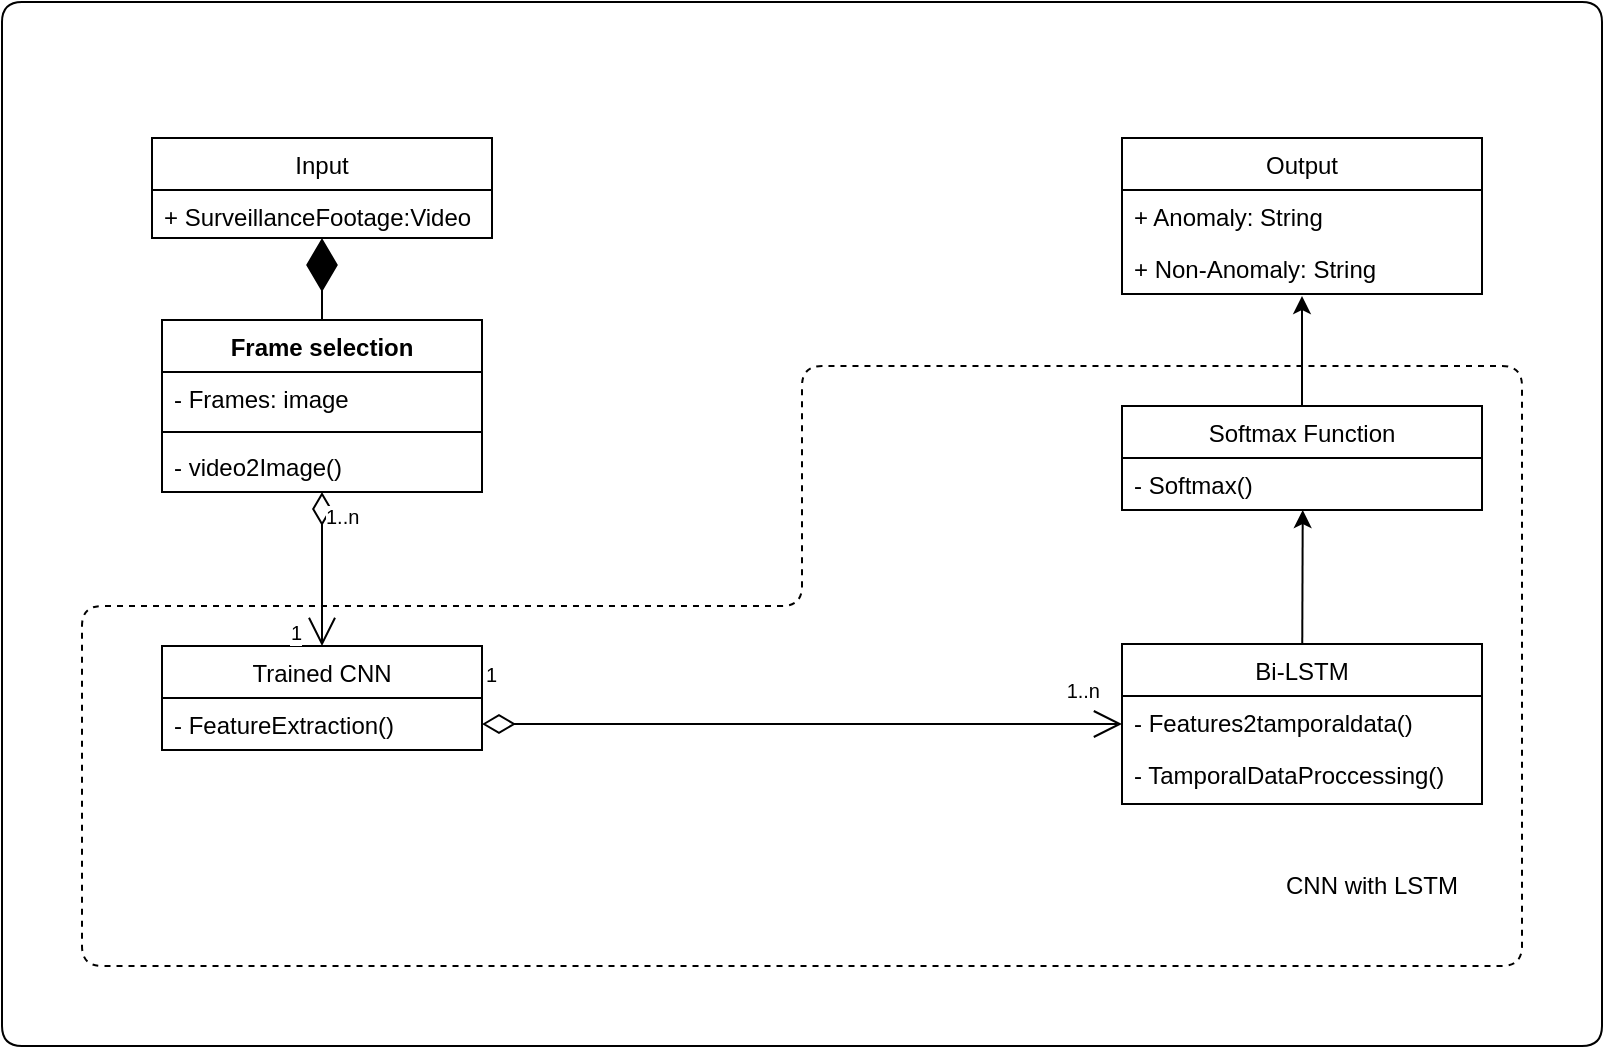 <mxfile version="12.8.5" type="google"><diagram id="ism4hYOr8YWho-Goxqhq" name="Page-1"><mxGraphModel dx="868" dy="478" grid="1" gridSize="10" guides="1" tooltips="1" connect="1" arrows="1" fold="1" page="1" pageScale="1" pageWidth="850" pageHeight="1100" math="0" shadow="0"><root><mxCell id="0"/><mxCell id="1" parent="0"/><mxCell id="UvN-qHlMuXMFT4mDcHA_-1" value="Input" style="swimlane;fontStyle=0;childLayout=stackLayout;horizontal=1;startSize=26;fillColor=none;horizontalStack=0;resizeParent=1;resizeParentMax=0;resizeLast=0;collapsible=1;marginBottom=0;" parent="1" vertex="1"><mxGeometry x="115" y="146" width="170" height="50" as="geometry"/></mxCell><mxCell id="UvN-qHlMuXMFT4mDcHA_-2" value="+ SurveillanceFootage:Video" style="text;strokeColor=none;fillColor=none;align=left;verticalAlign=top;spacingLeft=4;spacingRight=4;overflow=hidden;rotatable=0;points=[[0,0.5],[1,0.5]];portConstraint=eastwest;" parent="UvN-qHlMuXMFT4mDcHA_-1" vertex="1"><mxGeometry y="26" width="170" height="24" as="geometry"/></mxCell><mxCell id="UvN-qHlMuXMFT4mDcHA_-13" value="Trained CNN" style="swimlane;fontStyle=0;childLayout=stackLayout;horizontal=1;startSize=26;fillColor=none;horizontalStack=0;resizeParent=1;resizeParentMax=0;resizeLast=0;collapsible=1;marginBottom=0;" parent="1" vertex="1"><mxGeometry x="120" y="400" width="160" height="52" as="geometry"/></mxCell><mxCell id="UvN-qHlMuXMFT4mDcHA_-14" value="- FeatureExtraction() " style="text;strokeColor=none;fillColor=none;align=left;verticalAlign=top;spacingLeft=4;spacingRight=4;overflow=hidden;rotatable=0;points=[[0,0.5],[1,0.5]];portConstraint=eastwest;" parent="UvN-qHlMuXMFT4mDcHA_-13" vertex="1"><mxGeometry y="26" width="160" height="26" as="geometry"/></mxCell><mxCell id="UvN-qHlMuXMFT4mDcHA_-25" value="Softmax Function" style="swimlane;fontStyle=0;childLayout=stackLayout;horizontal=1;startSize=26;fillColor=none;horizontalStack=0;resizeParent=1;resizeParentMax=0;resizeLast=0;collapsible=1;marginBottom=0;" parent="1" vertex="1"><mxGeometry x="600" y="280" width="180" height="52" as="geometry"/></mxCell><mxCell id="UvN-qHlMuXMFT4mDcHA_-26" value="- Softmax()" style="text;strokeColor=none;fillColor=none;align=left;verticalAlign=top;spacingLeft=4;spacingRight=4;overflow=hidden;rotatable=0;points=[[0,0.5],[1,0.5]];portConstraint=eastwest;" parent="UvN-qHlMuXMFT4mDcHA_-25" vertex="1"><mxGeometry y="26" width="180" height="26" as="geometry"/></mxCell><mxCell id="UvN-qHlMuXMFT4mDcHA_-29" value="Bi-LSTM" style="swimlane;fontStyle=0;childLayout=stackLayout;horizontal=1;startSize=26;fillColor=none;horizontalStack=0;resizeParent=1;resizeParentMax=0;resizeLast=0;collapsible=1;marginBottom=0;" parent="1" vertex="1"><mxGeometry x="600" y="399" width="180" height="80" as="geometry"/></mxCell><mxCell id="UvN-qHlMuXMFT4mDcHA_-30" value="- Features2tamporaldata()" style="text;strokeColor=none;fillColor=none;align=left;verticalAlign=top;spacingLeft=4;spacingRight=4;overflow=hidden;rotatable=0;points=[[0,0.5],[1,0.5]];portConstraint=eastwest;" parent="UvN-qHlMuXMFT4mDcHA_-29" vertex="1"><mxGeometry y="26" width="180" height="26" as="geometry"/></mxCell><mxCell id="UvN-qHlMuXMFT4mDcHA_-31" value="- TamporalDataProccessing() " style="text;strokeColor=none;fillColor=none;align=left;verticalAlign=top;spacingLeft=4;spacingRight=4;overflow=hidden;rotatable=0;points=[[0,0.5],[1,0.5]];portConstraint=eastwest;" parent="UvN-qHlMuXMFT4mDcHA_-29" vertex="1"><mxGeometry y="52" width="180" height="28" as="geometry"/></mxCell><mxCell id="UvN-qHlMuXMFT4mDcHA_-38" value="Output" style="swimlane;fontStyle=0;childLayout=stackLayout;horizontal=1;startSize=26;fillColor=none;horizontalStack=0;resizeParent=1;resizeParentMax=0;resizeLast=0;collapsible=1;marginBottom=0;" parent="1" vertex="1"><mxGeometry x="600" y="146" width="180" height="78" as="geometry"/></mxCell><mxCell id="UvN-qHlMuXMFT4mDcHA_-39" value="+ Anomaly: String" style="text;strokeColor=none;fillColor=none;align=left;verticalAlign=top;spacingLeft=4;spacingRight=4;overflow=hidden;rotatable=0;points=[[0,0.5],[1,0.5]];portConstraint=eastwest;" parent="UvN-qHlMuXMFT4mDcHA_-38" vertex="1"><mxGeometry y="26" width="180" height="26" as="geometry"/></mxCell><mxCell id="UvN-qHlMuXMFT4mDcHA_-40" value="+ Non-Anomaly: String" style="text;strokeColor=none;fillColor=none;align=left;verticalAlign=top;spacingLeft=4;spacingRight=4;overflow=hidden;rotatable=0;points=[[0,0.5],[1,0.5]];portConstraint=eastwest;" parent="UvN-qHlMuXMFT4mDcHA_-38" vertex="1"><mxGeometry y="52" width="180" height="26" as="geometry"/></mxCell><mxCell id="UvN-qHlMuXMFT4mDcHA_-60" value="" style="endArrow=classic;html=1;entryX=0.502;entryY=1;entryDx=0;entryDy=0;entryPerimeter=0;" parent="1" source="UvN-qHlMuXMFT4mDcHA_-29" target="UvN-qHlMuXMFT4mDcHA_-26" edge="1"><mxGeometry width="50" height="50" relative="1" as="geometry"><mxPoint x="550" y="390" as="sourcePoint"/><mxPoint x="600" y="340" as="targetPoint"/></mxGeometry></mxCell><mxCell id="UvN-qHlMuXMFT4mDcHA_-61" value="" style="endArrow=classic;html=1;" parent="1" source="UvN-qHlMuXMFT4mDcHA_-25" edge="1"><mxGeometry width="50" height="50" relative="1" as="geometry"><mxPoint x="500" y="306" as="sourcePoint"/><mxPoint x="690" y="225" as="targetPoint"/></mxGeometry></mxCell><mxCell id="UvN-qHlMuXMFT4mDcHA_-62" value="" style="endArrow=none;dashed=1;html=1;" parent="1" edge="1"><mxGeometry width="50" height="50" relative="1" as="geometry"><mxPoint x="760" y="260" as="sourcePoint"/><mxPoint x="760" y="260" as="targetPoint"/><Array as="points"><mxPoint x="800" y="260"/><mxPoint x="800" y="560"/><mxPoint x="80" y="560"/><mxPoint x="80" y="380"/><mxPoint x="440" y="380"/><mxPoint x="440" y="260"/></Array></mxGeometry></mxCell><mxCell id="UvN-qHlMuXMFT4mDcHA_-63" value="CNN with LSTM" style="text;html=1;resizable=0;points=[];autosize=1;align=left;verticalAlign=top;spacingTop=-4;" parent="1" vertex="1"><mxGeometry x="680" y="510" width="100" height="20" as="geometry"/></mxCell><mxCell id="UvN-qHlMuXMFT4mDcHA_-64" value="" style="endArrow=none;html=1;" parent="1" edge="1"><mxGeometry width="50" height="50" relative="1" as="geometry"><mxPoint x="700" y="600" as="sourcePoint"/><mxPoint x="700" y="600" as="targetPoint"/><Array as="points"><mxPoint x="40" y="600"/><mxPoint x="40" y="78"/><mxPoint x="840" y="78"/><mxPoint x="840" y="600"/></Array></mxGeometry></mxCell><mxCell id="VMUoYOAiRD837afNyBuF-1" value="Frame selection" style="swimlane;fontStyle=1;align=center;verticalAlign=top;childLayout=stackLayout;horizontal=1;startSize=26;horizontalStack=0;resizeParent=1;resizeParentMax=0;resizeLast=0;collapsible=1;marginBottom=0;" parent="1" vertex="1"><mxGeometry x="120" y="237" width="160" height="86" as="geometry"/></mxCell><mxCell id="VMUoYOAiRD837afNyBuF-2" value="- Frames: image" style="text;strokeColor=none;fillColor=none;align=left;verticalAlign=top;spacingLeft=4;spacingRight=4;overflow=hidden;rotatable=0;points=[[0,0.5],[1,0.5]];portConstraint=eastwest;" parent="VMUoYOAiRD837afNyBuF-1" vertex="1"><mxGeometry y="26" width="160" height="26" as="geometry"/></mxCell><mxCell id="VMUoYOAiRD837afNyBuF-3" value="" style="line;strokeWidth=1;fillColor=none;align=left;verticalAlign=middle;spacingTop=-1;spacingLeft=3;spacingRight=3;rotatable=0;labelPosition=right;points=[];portConstraint=eastwest;" parent="VMUoYOAiRD837afNyBuF-1" vertex="1"><mxGeometry y="52" width="160" height="8" as="geometry"/></mxCell><mxCell id="VMUoYOAiRD837afNyBuF-4" value="- video2Image()" style="text;strokeColor=none;fillColor=none;align=left;verticalAlign=top;spacingLeft=4;spacingRight=4;overflow=hidden;rotatable=0;points=[[0,0.5],[1,0.5]];portConstraint=eastwest;" parent="VMUoYOAiRD837afNyBuF-1" vertex="1"><mxGeometry y="60" width="160" height="26" as="geometry"/></mxCell><mxCell id="VMUoYOAiRD837afNyBuF-7" value="" style="endArrow=diamondThin;endFill=1;endSize=24;html=1;entryX=0.5;entryY=1;entryDx=0;entryDy=0;exitX=0.5;exitY=0;exitDx=0;exitDy=0;" parent="1" source="VMUoYOAiRD837afNyBuF-1" target="UvN-qHlMuXMFT4mDcHA_-1" edge="1"><mxGeometry width="160" relative="1" as="geometry"><mxPoint x="100" y="220" as="sourcePoint"/><mxPoint x="260" y="220" as="targetPoint"/></mxGeometry></mxCell><mxCell id="VMUoYOAiRD837afNyBuF-15" value="" style="endArrow=open;html=1;endSize=12;startArrow=diamondThin;startSize=14;startFill=0;edgeStyle=orthogonalEdgeStyle;exitX=1;exitY=0.5;exitDx=0;exitDy=0;" parent="1" source="UvN-qHlMuXMFT4mDcHA_-14" edge="1"><mxGeometry relative="1" as="geometry"><mxPoint x="550" y="530" as="sourcePoint"/><mxPoint x="600" y="439" as="targetPoint"/></mxGeometry></mxCell><mxCell id="VMUoYOAiRD837afNyBuF-16" value="1" style="resizable=0;html=1;align=left;verticalAlign=top;labelBackgroundColor=#ffffff;fontSize=10;" parent="VMUoYOAiRD837afNyBuF-15" connectable="0" vertex="1"><mxGeometry x="-1" relative="1" as="geometry"><mxPoint x="-0.5" y="-37.5" as="offset"/></mxGeometry></mxCell><mxCell id="VMUoYOAiRD837afNyBuF-17" value="1..n" style="resizable=0;html=1;align=right;verticalAlign=top;labelBackgroundColor=#ffffff;fontSize=10;" parent="VMUoYOAiRD837afNyBuF-15" connectable="0" vertex="1"><mxGeometry x="1" relative="1" as="geometry"><mxPoint x="-10" y="-29" as="offset"/></mxGeometry></mxCell><mxCell id="VMUoYOAiRD837afNyBuF-20" value="" style="endArrow=open;html=1;endSize=12;startArrow=diamondThin;startSize=14;startFill=0;edgeStyle=orthogonalEdgeStyle;exitX=0.5;exitY=1;exitDx=0;exitDy=0;" parent="1" source="VMUoYOAiRD837afNyBuF-1" target="UvN-qHlMuXMFT4mDcHA_-13" edge="1"><mxGeometry relative="1" as="geometry"><mxPoint x="200" y="350" as="sourcePoint"/><mxPoint x="360" y="350" as="targetPoint"/></mxGeometry></mxCell><mxCell id="VMUoYOAiRD837afNyBuF-21" value="1..n" style="resizable=0;html=1;align=left;verticalAlign=top;labelBackgroundColor=#ffffff;fontSize=10;" parent="VMUoYOAiRD837afNyBuF-20" connectable="0" vertex="1"><mxGeometry x="-1" relative="1" as="geometry"/></mxCell><mxCell id="VMUoYOAiRD837afNyBuF-22" value="1" style="resizable=0;html=1;align=right;verticalAlign=top;labelBackgroundColor=#ffffff;fontSize=10;" parent="VMUoYOAiRD837afNyBuF-20" connectable="0" vertex="1"><mxGeometry x="1" relative="1" as="geometry"><mxPoint x="-10" y="-19.5" as="offset"/></mxGeometry></mxCell></root></mxGraphModel></diagram></mxfile>